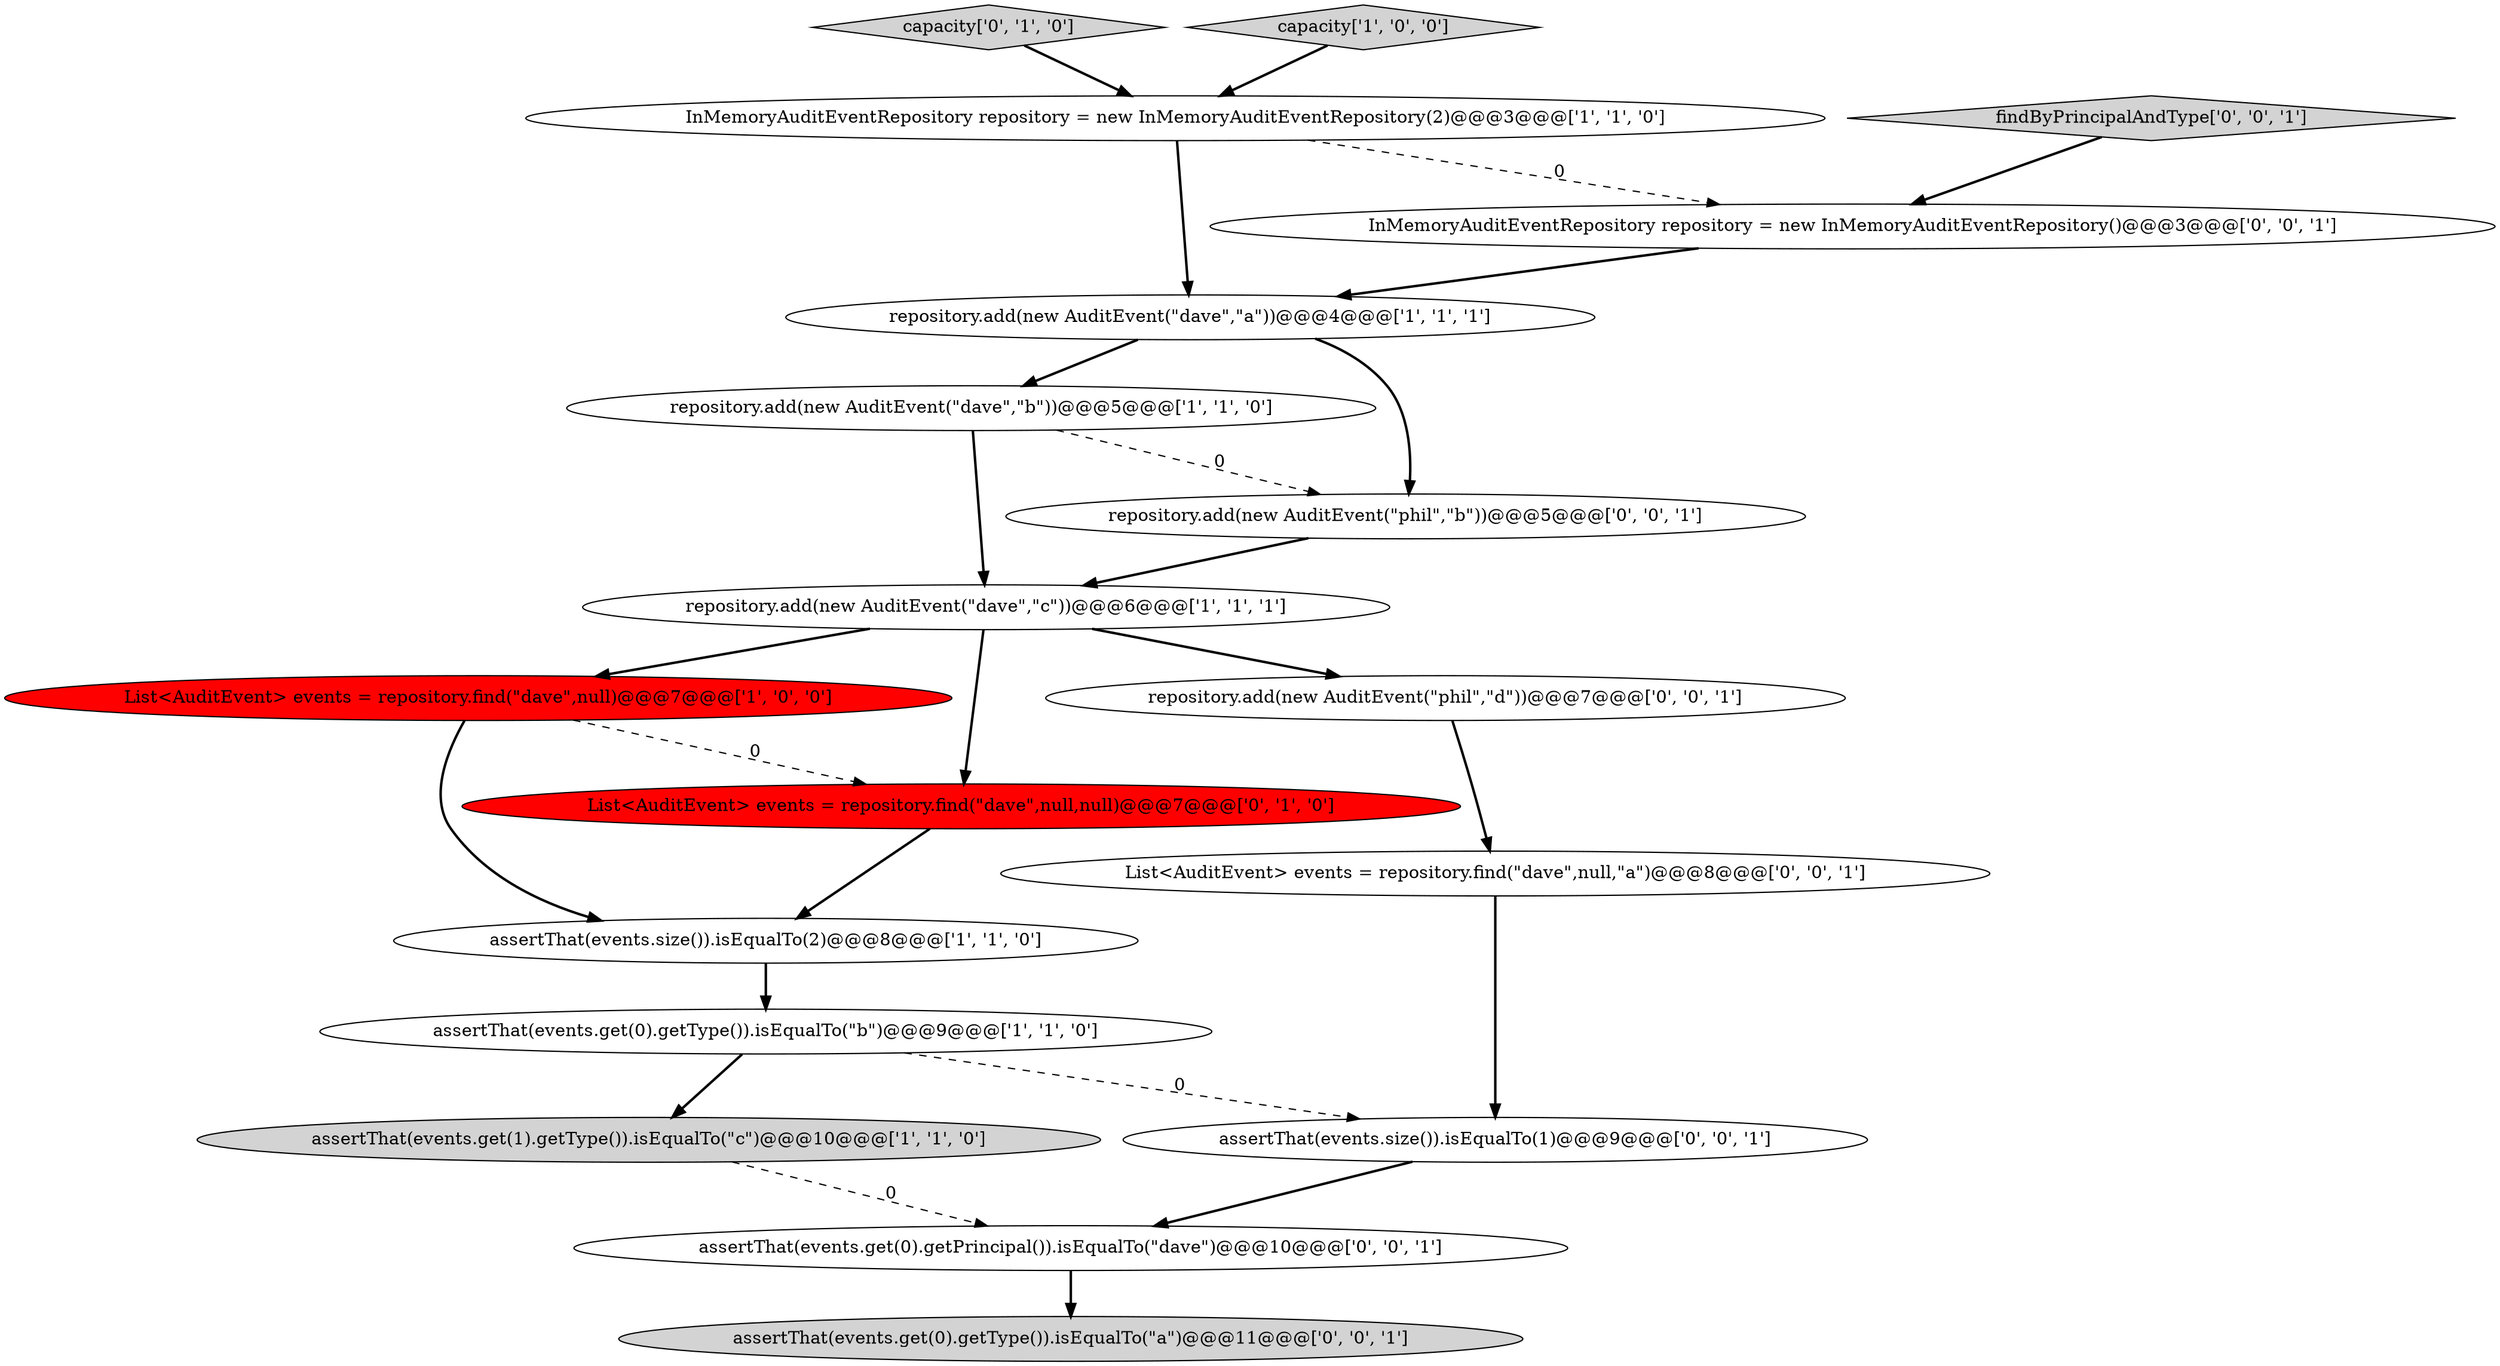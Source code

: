 digraph {
8 [style = filled, label = "assertThat(events.size()).isEqualTo(2)@@@8@@@['1', '1', '0']", fillcolor = white, shape = ellipse image = "AAA0AAABBB1BBB"];
17 [style = filled, label = "List<AuditEvent> events = repository.find(\"dave\",null,\"a\")@@@8@@@['0', '0', '1']", fillcolor = white, shape = ellipse image = "AAA0AAABBB3BBB"];
18 [style = filled, label = "assertThat(events.get(0).getPrincipal()).isEqualTo(\"dave\")@@@10@@@['0', '0', '1']", fillcolor = white, shape = ellipse image = "AAA0AAABBB3BBB"];
7 [style = filled, label = "List<AuditEvent> events = repository.find(\"dave\",null)@@@7@@@['1', '0', '0']", fillcolor = red, shape = ellipse image = "AAA1AAABBB1BBB"];
1 [style = filled, label = "repository.add(new AuditEvent(\"dave\",\"a\"))@@@4@@@['1', '1', '1']", fillcolor = white, shape = ellipse image = "AAA0AAABBB1BBB"];
9 [style = filled, label = "capacity['0', '1', '0']", fillcolor = lightgray, shape = diamond image = "AAA0AAABBB2BBB"];
2 [style = filled, label = "repository.add(new AuditEvent(\"dave\",\"c\"))@@@6@@@['1', '1', '1']", fillcolor = white, shape = ellipse image = "AAA0AAABBB1BBB"];
3 [style = filled, label = "repository.add(new AuditEvent(\"dave\",\"b\"))@@@5@@@['1', '1', '0']", fillcolor = white, shape = ellipse image = "AAA0AAABBB1BBB"];
15 [style = filled, label = "repository.add(new AuditEvent(\"phil\",\"d\"))@@@7@@@['0', '0', '1']", fillcolor = white, shape = ellipse image = "AAA0AAABBB3BBB"];
11 [style = filled, label = "assertThat(events.get(0).getType()).isEqualTo(\"a\")@@@11@@@['0', '0', '1']", fillcolor = lightgray, shape = ellipse image = "AAA0AAABBB3BBB"];
14 [style = filled, label = "InMemoryAuditEventRepository repository = new InMemoryAuditEventRepository()@@@3@@@['0', '0', '1']", fillcolor = white, shape = ellipse image = "AAA0AAABBB3BBB"];
0 [style = filled, label = "InMemoryAuditEventRepository repository = new InMemoryAuditEventRepository(2)@@@3@@@['1', '1', '0']", fillcolor = white, shape = ellipse image = "AAA0AAABBB1BBB"];
6 [style = filled, label = "assertThat(events.get(0).getType()).isEqualTo(\"b\")@@@9@@@['1', '1', '0']", fillcolor = white, shape = ellipse image = "AAA0AAABBB1BBB"];
4 [style = filled, label = "assertThat(events.get(1).getType()).isEqualTo(\"c\")@@@10@@@['1', '1', '0']", fillcolor = lightgray, shape = ellipse image = "AAA0AAABBB1BBB"];
12 [style = filled, label = "assertThat(events.size()).isEqualTo(1)@@@9@@@['0', '0', '1']", fillcolor = white, shape = ellipse image = "AAA0AAABBB3BBB"];
10 [style = filled, label = "List<AuditEvent> events = repository.find(\"dave\",null,null)@@@7@@@['0', '1', '0']", fillcolor = red, shape = ellipse image = "AAA1AAABBB2BBB"];
13 [style = filled, label = "findByPrincipalAndType['0', '0', '1']", fillcolor = lightgray, shape = diamond image = "AAA0AAABBB3BBB"];
16 [style = filled, label = "repository.add(new AuditEvent(\"phil\",\"b\"))@@@5@@@['0', '0', '1']", fillcolor = white, shape = ellipse image = "AAA0AAABBB3BBB"];
5 [style = filled, label = "capacity['1', '0', '0']", fillcolor = lightgray, shape = diamond image = "AAA0AAABBB1BBB"];
4->18 [style = dashed, label="0"];
9->0 [style = bold, label=""];
18->11 [style = bold, label=""];
1->3 [style = bold, label=""];
8->6 [style = bold, label=""];
16->2 [style = bold, label=""];
7->8 [style = bold, label=""];
2->10 [style = bold, label=""];
14->1 [style = bold, label=""];
6->12 [style = dashed, label="0"];
0->14 [style = dashed, label="0"];
6->4 [style = bold, label=""];
15->17 [style = bold, label=""];
17->12 [style = bold, label=""];
3->2 [style = bold, label=""];
5->0 [style = bold, label=""];
10->8 [style = bold, label=""];
1->16 [style = bold, label=""];
0->1 [style = bold, label=""];
2->15 [style = bold, label=""];
12->18 [style = bold, label=""];
7->10 [style = dashed, label="0"];
2->7 [style = bold, label=""];
13->14 [style = bold, label=""];
3->16 [style = dashed, label="0"];
}
